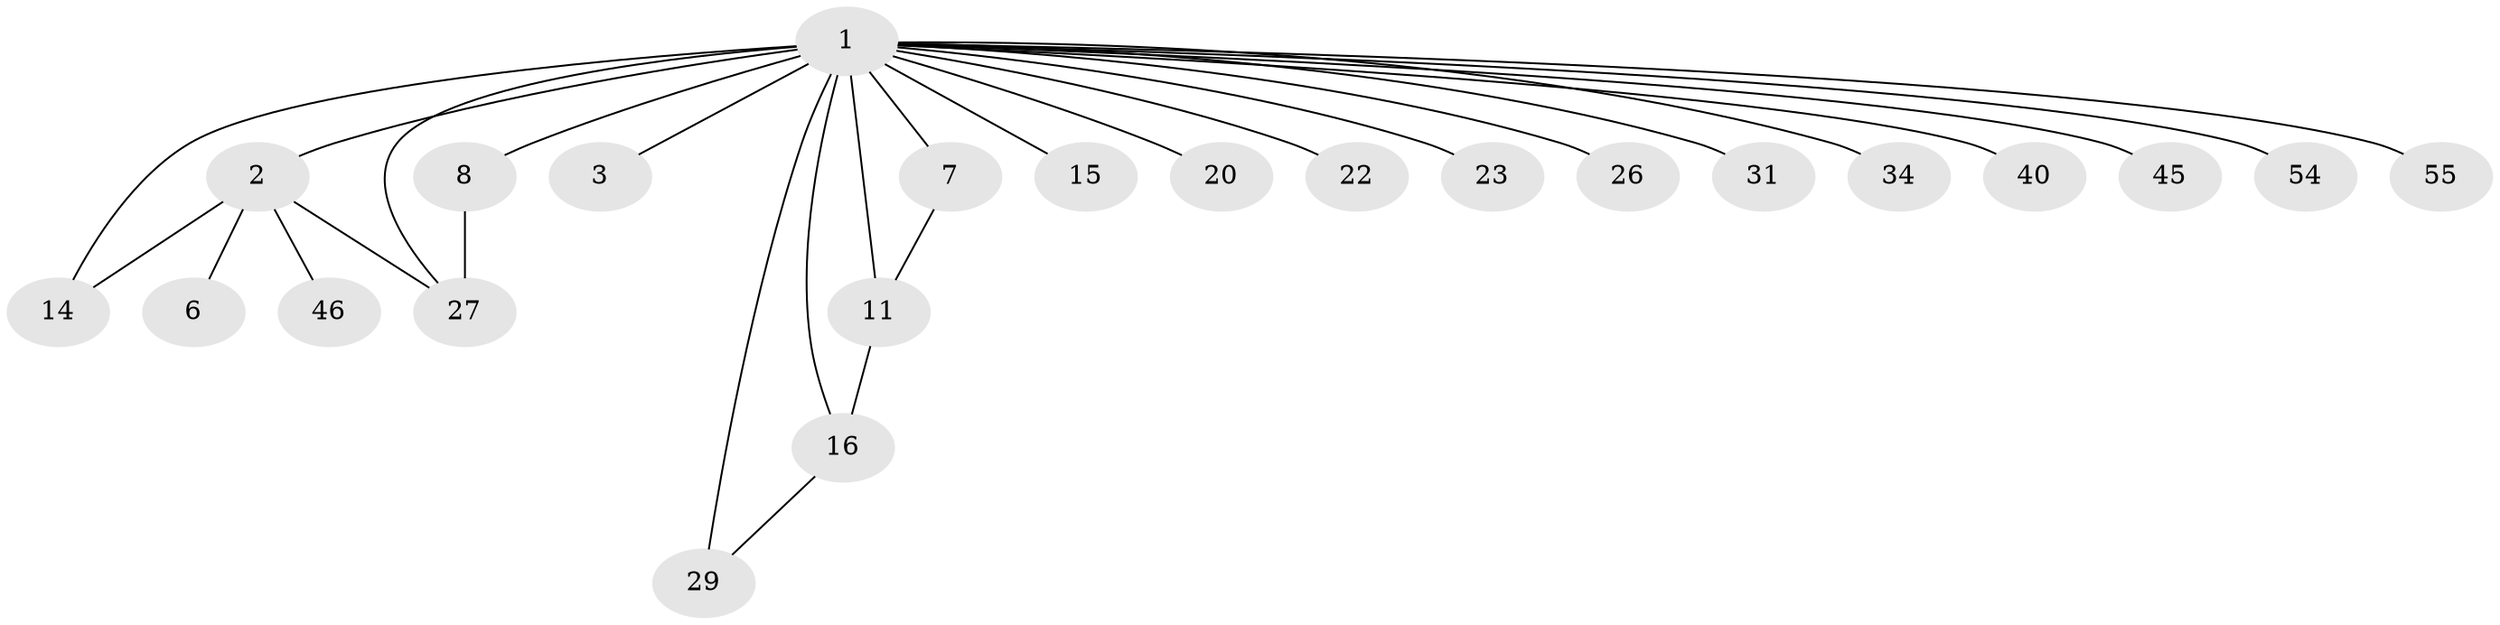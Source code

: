 // original degree distribution, {35: 0.017241379310344827, 5: 0.05172413793103448, 1: 0.46551724137931033, 2: 0.25862068965517243, 3: 0.08620689655172414, 4: 0.08620689655172414, 10: 0.017241379310344827, 6: 0.017241379310344827}
// Generated by graph-tools (version 1.1) at 2025/18/03/04/25 18:18:25]
// undirected, 23 vertices, 28 edges
graph export_dot {
graph [start="1"]
  node [color=gray90,style=filled];
  1 [super="+5+10+4+30+18"];
  2;
  3;
  6 [super="+9"];
  7 [super="+28"];
  8;
  11 [super="+47+13+12"];
  14 [super="+42+38+21"];
  15 [super="+32"];
  16;
  20 [super="+24"];
  22;
  23;
  26;
  27 [super="+33"];
  29 [super="+43"];
  31 [super="+56"];
  34;
  40;
  45;
  46;
  54;
  55;
  1 -- 2;
  1 -- 3;
  1 -- 7;
  1 -- 8;
  1 -- 11 [weight=5];
  1 -- 14 [weight=3];
  1 -- 15;
  1 -- 16;
  1 -- 20;
  1 -- 22;
  1 -- 23;
  1 -- 26;
  1 -- 27 [weight=3];
  1 -- 29 [weight=3];
  1 -- 31;
  1 -- 34;
  1 -- 40;
  1 -- 45;
  1 -- 54;
  1 -- 55;
  2 -- 6;
  2 -- 14;
  2 -- 46;
  2 -- 27;
  7 -- 11;
  8 -- 27;
  11 -- 16 [weight=2];
  16 -- 29;
}
